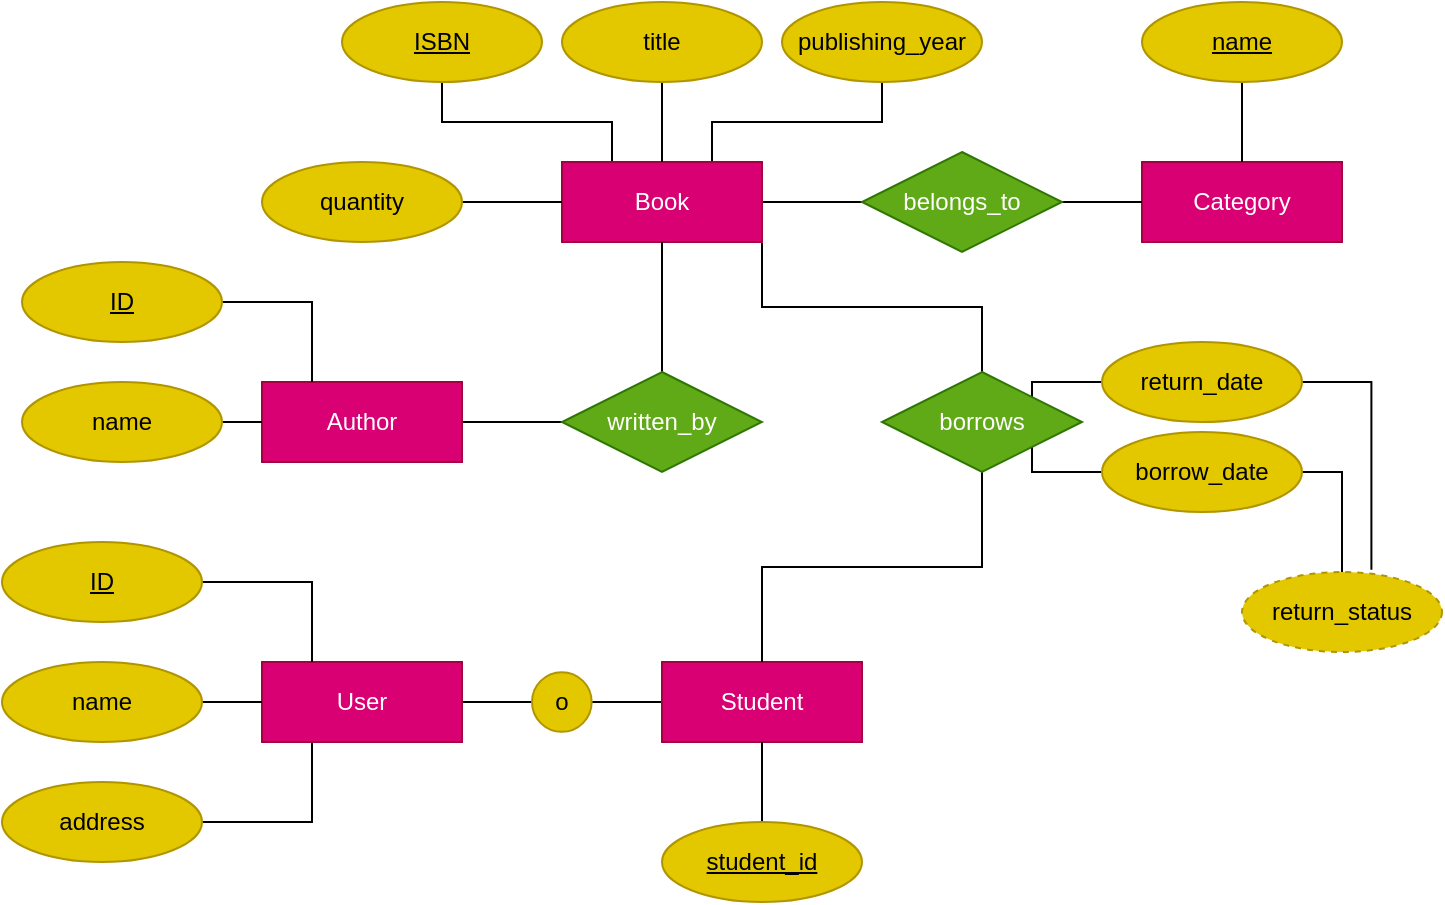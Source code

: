 <mxfile version="24.7.8">
  <diagram name="Page-1" id="c3v6dyS0FOxBxmUNKeXW">
    <mxGraphModel dx="1802" dy="909" grid="1" gridSize="10" guides="1" tooltips="1" connect="1" arrows="1" fold="1" page="1" pageScale="1" pageWidth="850" pageHeight="1100" math="0" shadow="0">
      <root>
        <mxCell id="0" />
        <mxCell id="1" parent="0" />
        <mxCell id="JVvVYdlz2nHnX6RRCO4o-1" style="edgeStyle=orthogonalEdgeStyle;shape=connector;rounded=0;orthogonalLoop=1;jettySize=auto;html=1;exitX=0.75;exitY=0;exitDx=0;exitDy=0;entryX=0.5;entryY=1;entryDx=0;entryDy=0;strokeColor=default;align=center;verticalAlign=middle;fontFamily=Helvetica;fontSize=12;fontColor=#000000;fontStyle=4;labelBackgroundColor=default;endArrow=none;endFill=0;" edge="1" parent="1" source="JVvVYdlz2nHnX6RRCO4o-5" target="JVvVYdlz2nHnX6RRCO4o-9">
          <mxGeometry relative="1" as="geometry" />
        </mxCell>
        <mxCell id="JVvVYdlz2nHnX6RRCO4o-2" style="edgeStyle=orthogonalEdgeStyle;shape=connector;rounded=0;orthogonalLoop=1;jettySize=auto;html=1;exitX=0.25;exitY=0;exitDx=0;exitDy=0;entryX=0.5;entryY=1;entryDx=0;entryDy=0;strokeColor=default;align=center;verticalAlign=middle;fontFamily=Helvetica;fontSize=12;fontColor=#000000;fontStyle=4;labelBackgroundColor=default;endArrow=none;endFill=0;" edge="1" parent="1" source="JVvVYdlz2nHnX6RRCO4o-5" target="JVvVYdlz2nHnX6RRCO4o-6">
          <mxGeometry relative="1" as="geometry" />
        </mxCell>
        <mxCell id="JVvVYdlz2nHnX6RRCO4o-3" style="edgeStyle=orthogonalEdgeStyle;shape=connector;rounded=0;orthogonalLoop=1;jettySize=auto;html=1;exitX=1;exitY=0.5;exitDx=0;exitDy=0;strokeColor=default;align=center;verticalAlign=middle;fontFamily=Helvetica;fontSize=12;fontColor=#000000;fontStyle=0;labelBackgroundColor=default;endArrow=none;endFill=0;" edge="1" parent="1" source="JVvVYdlz2nHnX6RRCO4o-5" target="JVvVYdlz2nHnX6RRCO4o-24">
          <mxGeometry relative="1" as="geometry" />
        </mxCell>
        <mxCell id="JVvVYdlz2nHnX6RRCO4o-4" style="edgeStyle=orthogonalEdgeStyle;shape=connector;rounded=0;orthogonalLoop=1;jettySize=auto;html=1;exitX=1;exitY=1;exitDx=0;exitDy=0;entryX=0.5;entryY=0;entryDx=0;entryDy=0;strokeColor=default;align=center;verticalAlign=middle;fontFamily=Helvetica;fontSize=12;fontColor=#000000;fontStyle=0;labelBackgroundColor=default;endArrow=none;endFill=0;" edge="1" parent="1" source="JVvVYdlz2nHnX6RRCO4o-5" target="JVvVYdlz2nHnX6RRCO4o-45">
          <mxGeometry relative="1" as="geometry" />
        </mxCell>
        <mxCell id="JVvVYdlz2nHnX6RRCO4o-5" value="Book" style="whiteSpace=wrap;html=1;align=center;strokeColor=#A50040;verticalAlign=middle;fontFamily=Helvetica;fontSize=12;fontColor=#ffffff;fillColor=#d80073;" vertex="1" parent="1">
          <mxGeometry x="345" y="340" width="100" height="40" as="geometry" />
        </mxCell>
        <mxCell id="JVvVYdlz2nHnX6RRCO4o-6" value="ISBN" style="ellipse;whiteSpace=wrap;html=1;align=center;fontStyle=4;strokeColor=#B09500;verticalAlign=middle;fontFamily=Helvetica;fontSize=12;fontColor=#000000;fillColor=#e3c800;" vertex="1" parent="1">
          <mxGeometry x="235" y="260" width="100" height="40" as="geometry" />
        </mxCell>
        <mxCell id="JVvVYdlz2nHnX6RRCO4o-7" style="edgeStyle=orthogonalEdgeStyle;shape=connector;rounded=0;orthogonalLoop=1;jettySize=auto;html=1;exitX=0.5;exitY=1;exitDx=0;exitDy=0;entryX=0.5;entryY=0;entryDx=0;entryDy=0;strokeColor=default;align=center;verticalAlign=middle;fontFamily=Helvetica;fontSize=12;fontColor=#000000;fontStyle=4;labelBackgroundColor=default;endArrow=none;endFill=0;" edge="1" parent="1" source="JVvVYdlz2nHnX6RRCO4o-8" target="JVvVYdlz2nHnX6RRCO4o-5">
          <mxGeometry relative="1" as="geometry" />
        </mxCell>
        <mxCell id="JVvVYdlz2nHnX6RRCO4o-8" value="title" style="ellipse;whiteSpace=wrap;html=1;align=center;strokeColor=#B09500;verticalAlign=middle;fontFamily=Helvetica;fontSize=12;fontColor=#000000;fillColor=#e3c800;" vertex="1" parent="1">
          <mxGeometry x="345" y="260" width="100" height="40" as="geometry" />
        </mxCell>
        <mxCell id="JVvVYdlz2nHnX6RRCO4o-9" value="publishing_year" style="ellipse;whiteSpace=wrap;html=1;align=center;strokeColor=#B09500;verticalAlign=middle;fontFamily=Helvetica;fontSize=12;fontColor=#000000;fillColor=#e3c800;" vertex="1" parent="1">
          <mxGeometry x="455" y="260" width="100" height="40" as="geometry" />
        </mxCell>
        <mxCell id="JVvVYdlz2nHnX6RRCO4o-10" style="edgeStyle=orthogonalEdgeStyle;shape=connector;rounded=0;orthogonalLoop=1;jettySize=auto;html=1;exitX=1;exitY=0.5;exitDx=0;exitDy=0;entryX=0;entryY=0.5;entryDx=0;entryDy=0;strokeColor=default;align=center;verticalAlign=middle;fontFamily=Helvetica;fontSize=12;fontColor=#000000;fontStyle=0;labelBackgroundColor=default;endArrow=none;endFill=0;" edge="1" parent="1" source="JVvVYdlz2nHnX6RRCO4o-11" target="JVvVYdlz2nHnX6RRCO4o-17">
          <mxGeometry relative="1" as="geometry" />
        </mxCell>
        <mxCell id="JVvVYdlz2nHnX6RRCO4o-11" value="Author" style="whiteSpace=wrap;html=1;align=center;strokeColor=#A50040;verticalAlign=middle;fontFamily=Helvetica;fontSize=12;fontColor=#ffffff;fontStyle=0;fillColor=#d80073;" vertex="1" parent="1">
          <mxGeometry x="195" y="450" width="100" height="40" as="geometry" />
        </mxCell>
        <mxCell id="JVvVYdlz2nHnX6RRCO4o-12" style="edgeStyle=orthogonalEdgeStyle;shape=connector;rounded=0;orthogonalLoop=1;jettySize=auto;html=1;exitX=1;exitY=0.5;exitDx=0;exitDy=0;entryX=0.25;entryY=0;entryDx=0;entryDy=0;strokeColor=default;align=center;verticalAlign=middle;fontFamily=Helvetica;fontSize=12;fontColor=#ffffff;fontStyle=4;labelBackgroundColor=default;endArrow=none;endFill=0;" edge="1" parent="1" source="JVvVYdlz2nHnX6RRCO4o-13" target="JVvVYdlz2nHnX6RRCO4o-11">
          <mxGeometry relative="1" as="geometry" />
        </mxCell>
        <mxCell id="JVvVYdlz2nHnX6RRCO4o-13" value="ID" style="ellipse;whiteSpace=wrap;html=1;align=center;fontStyle=4;strokeColor=#B09500;verticalAlign=middle;fontFamily=Helvetica;fontSize=12;fontColor=#000000;fillColor=#e3c800;" vertex="1" parent="1">
          <mxGeometry x="75" y="390" width="100" height="40" as="geometry" />
        </mxCell>
        <mxCell id="JVvVYdlz2nHnX6RRCO4o-14" style="edgeStyle=orthogonalEdgeStyle;shape=connector;rounded=0;orthogonalLoop=1;jettySize=auto;html=1;exitX=1;exitY=0.5;exitDx=0;exitDy=0;entryX=0;entryY=0.5;entryDx=0;entryDy=0;strokeColor=default;align=center;verticalAlign=middle;fontFamily=Helvetica;fontSize=12;fontColor=#ffffff;fontStyle=4;labelBackgroundColor=default;endArrow=none;endFill=0;" edge="1" parent="1" source="JVvVYdlz2nHnX6RRCO4o-15" target="JVvVYdlz2nHnX6RRCO4o-11">
          <mxGeometry relative="1" as="geometry">
            <mxPoint x="205.0" y="480" as="sourcePoint" />
          </mxGeometry>
        </mxCell>
        <mxCell id="JVvVYdlz2nHnX6RRCO4o-15" value="name" style="ellipse;whiteSpace=wrap;html=1;align=center;strokeColor=#B09500;verticalAlign=middle;fontFamily=Helvetica;fontSize=12;fontColor=#000000;fontStyle=0;fillColor=#e3c800;" vertex="1" parent="1">
          <mxGeometry x="75" y="450" width="100" height="40" as="geometry" />
        </mxCell>
        <mxCell id="JVvVYdlz2nHnX6RRCO4o-16" style="edgeStyle=orthogonalEdgeStyle;shape=connector;rounded=0;orthogonalLoop=1;jettySize=auto;html=1;exitX=0.5;exitY=0;exitDx=0;exitDy=0;entryX=0.5;entryY=1;entryDx=0;entryDy=0;strokeColor=default;align=center;verticalAlign=middle;fontFamily=Helvetica;fontSize=12;fontColor=#000000;fontStyle=0;labelBackgroundColor=default;endArrow=none;endFill=0;" edge="1" parent="1" source="JVvVYdlz2nHnX6RRCO4o-17" target="JVvVYdlz2nHnX6RRCO4o-5">
          <mxGeometry relative="1" as="geometry" />
        </mxCell>
        <mxCell id="JVvVYdlz2nHnX6RRCO4o-17" value="written_by" style="shape=rhombus;perimeter=rhombusPerimeter;whiteSpace=wrap;html=1;align=center;strokeColor=#2D7600;verticalAlign=middle;fontFamily=Helvetica;fontSize=12;fontColor=#ffffff;fontStyle=0;fillColor=#60a917;" vertex="1" parent="1">
          <mxGeometry x="345" y="445" width="100" height="50" as="geometry" />
        </mxCell>
        <mxCell id="JVvVYdlz2nHnX6RRCO4o-18" value="&lt;font color=&quot;#ffffff&quot;&gt;N&lt;/font&gt;" style="text;html=1;align=center;verticalAlign=middle;resizable=0;points=[];autosize=1;strokeColor=none;fillColor=none;fontFamily=Helvetica;fontSize=12;fontColor=#000000;fontStyle=0;" vertex="1" parent="1">
          <mxGeometry x="295" y="445" width="30" height="30" as="geometry" />
        </mxCell>
        <mxCell id="JVvVYdlz2nHnX6RRCO4o-19" value="&lt;font color=&quot;#ffffff&quot;&gt;M&lt;/font&gt;" style="text;html=1;align=center;verticalAlign=middle;resizable=0;points=[];autosize=1;strokeColor=none;fillColor=none;fontFamily=Helvetica;fontSize=12;fontColor=#000000;fontStyle=0;" vertex="1" parent="1">
          <mxGeometry x="395" y="380" width="30" height="30" as="geometry" />
        </mxCell>
        <mxCell id="JVvVYdlz2nHnX6RRCO4o-20" value="Category" style="whiteSpace=wrap;html=1;align=center;strokeColor=#A50040;verticalAlign=middle;fontFamily=Helvetica;fontSize=12;fontColor=#ffffff;fillColor=#d80073;" vertex="1" parent="1">
          <mxGeometry x="635" y="340" width="100" height="40" as="geometry" />
        </mxCell>
        <mxCell id="JVvVYdlz2nHnX6RRCO4o-21" value="" style="edgeStyle=orthogonalEdgeStyle;shape=connector;rounded=0;orthogonalLoop=1;jettySize=auto;html=1;strokeColor=default;align=center;verticalAlign=middle;fontFamily=Helvetica;fontSize=12;fontColor=#000000;fontStyle=0;labelBackgroundColor=default;endArrow=none;endFill=0;" edge="1" parent="1" source="JVvVYdlz2nHnX6RRCO4o-22" target="JVvVYdlz2nHnX6RRCO4o-20">
          <mxGeometry relative="1" as="geometry" />
        </mxCell>
        <mxCell id="JVvVYdlz2nHnX6RRCO4o-22" value="name" style="ellipse;whiteSpace=wrap;html=1;align=center;fontStyle=4;strokeColor=#B09500;verticalAlign=middle;fontFamily=Helvetica;fontSize=12;fontColor=#000000;fillColor=#e3c800;" vertex="1" parent="1">
          <mxGeometry x="635" y="260" width="100" height="40" as="geometry" />
        </mxCell>
        <mxCell id="JVvVYdlz2nHnX6RRCO4o-23" value="" style="edgeStyle=orthogonalEdgeStyle;shape=connector;rounded=0;orthogonalLoop=1;jettySize=auto;html=1;strokeColor=default;align=center;verticalAlign=middle;fontFamily=Helvetica;fontSize=12;fontColor=#000000;fontStyle=0;labelBackgroundColor=default;endArrow=none;endFill=0;" edge="1" parent="1" source="JVvVYdlz2nHnX6RRCO4o-24" target="JVvVYdlz2nHnX6RRCO4o-20">
          <mxGeometry relative="1" as="geometry" />
        </mxCell>
        <mxCell id="JVvVYdlz2nHnX6RRCO4o-24" value="belongs_to" style="shape=rhombus;perimeter=rhombusPerimeter;whiteSpace=wrap;html=1;align=center;strokeColor=#2D7600;verticalAlign=middle;fontFamily=Helvetica;fontSize=12;fontColor=#ffffff;fontStyle=0;fillColor=#60a917;" vertex="1" parent="1">
          <mxGeometry x="495" y="335" width="100" height="50" as="geometry" />
        </mxCell>
        <mxCell id="JVvVYdlz2nHnX6RRCO4o-25" value="&lt;font color=&quot;#ffffff&quot;&gt;N&lt;/font&gt;" style="text;html=1;align=center;verticalAlign=middle;resizable=0;points=[];autosize=1;strokeColor=none;fillColor=none;fontFamily=Helvetica;fontSize=12;fontColor=#000000;fontStyle=0;" vertex="1" parent="1">
          <mxGeometry x="445" y="330" width="30" height="30" as="geometry" />
        </mxCell>
        <mxCell id="JVvVYdlz2nHnX6RRCO4o-26" value="&lt;font color=&quot;#ffffff&quot;&gt;1&lt;/font&gt;" style="text;html=1;align=center;verticalAlign=middle;resizable=0;points=[];autosize=1;strokeColor=none;fillColor=none;fontFamily=Helvetica;fontSize=12;fontColor=#000000;fontStyle=0;" vertex="1" parent="1">
          <mxGeometry x="605" y="330" width="30" height="30" as="geometry" />
        </mxCell>
        <mxCell id="JVvVYdlz2nHnX6RRCO4o-27" style="edgeStyle=orthogonalEdgeStyle;shape=connector;rounded=0;orthogonalLoop=1;jettySize=auto;html=1;exitX=0.25;exitY=1;exitDx=0;exitDy=0;entryX=1;entryY=0.5;entryDx=0;entryDy=0;strokeColor=default;align=center;verticalAlign=middle;fontFamily=Helvetica;fontSize=12;fontColor=#000000;fontStyle=0;labelBackgroundColor=default;endArrow=none;endFill=0;" edge="1" parent="1" source="JVvVYdlz2nHnX6RRCO4o-29" target="JVvVYdlz2nHnX6RRCO4o-34">
          <mxGeometry relative="1" as="geometry" />
        </mxCell>
        <mxCell id="JVvVYdlz2nHnX6RRCO4o-28" style="edgeStyle=orthogonalEdgeStyle;shape=connector;rounded=0;orthogonalLoop=1;jettySize=auto;html=1;exitX=1;exitY=0.5;exitDx=0;exitDy=0;strokeColor=default;align=center;verticalAlign=middle;fontFamily=Helvetica;fontSize=12;fontColor=#000000;fontStyle=0;labelBackgroundColor=default;endArrow=none;endFill=0;" edge="1" parent="1" source="JVvVYdlz2nHnX6RRCO4o-29" target="JVvVYdlz2nHnX6RRCO4o-38">
          <mxGeometry relative="1" as="geometry">
            <mxPoint x="335" y="609.833" as="targetPoint" />
          </mxGeometry>
        </mxCell>
        <mxCell id="JVvVYdlz2nHnX6RRCO4o-29" value="User" style="whiteSpace=wrap;html=1;align=center;strokeColor=#A50040;verticalAlign=middle;fontFamily=Helvetica;fontSize=12;fontColor=#ffffff;fontStyle=0;fillColor=#d80073;" vertex="1" parent="1">
          <mxGeometry x="195" y="590" width="100" height="40" as="geometry" />
        </mxCell>
        <mxCell id="JVvVYdlz2nHnX6RRCO4o-30" value="" style="edgeStyle=orthogonalEdgeStyle;shape=connector;rounded=0;orthogonalLoop=1;jettySize=auto;html=1;strokeColor=default;align=center;verticalAlign=middle;fontFamily=Helvetica;fontSize=12;fontColor=#000000;fontStyle=0;labelBackgroundColor=default;endArrow=none;endFill=0;" edge="1" parent="1" source="JVvVYdlz2nHnX6RRCO4o-31" target="JVvVYdlz2nHnX6RRCO4o-29">
          <mxGeometry relative="1" as="geometry" />
        </mxCell>
        <mxCell id="JVvVYdlz2nHnX6RRCO4o-31" value="name" style="ellipse;whiteSpace=wrap;html=1;align=center;strokeColor=#B09500;verticalAlign=middle;fontFamily=Helvetica;fontSize=12;fontColor=#000000;fontStyle=0;fillColor=#e3c800;" vertex="1" parent="1">
          <mxGeometry x="65" y="590" width="100" height="40" as="geometry" />
        </mxCell>
        <mxCell id="JVvVYdlz2nHnX6RRCO4o-32" style="edgeStyle=orthogonalEdgeStyle;shape=connector;rounded=0;orthogonalLoop=1;jettySize=auto;html=1;exitX=1;exitY=0.5;exitDx=0;exitDy=0;entryX=0.25;entryY=0;entryDx=0;entryDy=0;strokeColor=default;align=center;verticalAlign=middle;fontFamily=Helvetica;fontSize=12;fontColor=#000000;fontStyle=0;labelBackgroundColor=default;endArrow=none;endFill=0;" edge="1" parent="1" source="JVvVYdlz2nHnX6RRCO4o-33" target="JVvVYdlz2nHnX6RRCO4o-29">
          <mxGeometry relative="1" as="geometry" />
        </mxCell>
        <mxCell id="JVvVYdlz2nHnX6RRCO4o-33" value="ID" style="ellipse;whiteSpace=wrap;html=1;align=center;fontStyle=4;strokeColor=#B09500;verticalAlign=middle;fontFamily=Helvetica;fontSize=12;fontColor=#000000;fillColor=#e3c800;" vertex="1" parent="1">
          <mxGeometry x="65" y="530" width="100" height="40" as="geometry" />
        </mxCell>
        <mxCell id="JVvVYdlz2nHnX6RRCO4o-34" value="address" style="ellipse;whiteSpace=wrap;html=1;align=center;strokeColor=#B09500;verticalAlign=middle;fontFamily=Helvetica;fontSize=12;fontColor=#000000;fontStyle=0;fillColor=#e3c800;" vertex="1" parent="1">
          <mxGeometry x="65" y="650" width="100" height="40" as="geometry" />
        </mxCell>
        <mxCell id="JVvVYdlz2nHnX6RRCO4o-35" value="" style="edgeStyle=orthogonalEdgeStyle;shape=connector;rounded=0;orthogonalLoop=1;jettySize=auto;html=1;strokeColor=default;align=center;verticalAlign=middle;fontFamily=Helvetica;fontSize=12;fontColor=#000000;fontStyle=0;labelBackgroundColor=default;endArrow=none;endFill=0;" edge="1" parent="1" source="JVvVYdlz2nHnX6RRCO4o-36">
          <mxGeometry relative="1" as="geometry">
            <mxPoint x="345" y="360" as="targetPoint" />
          </mxGeometry>
        </mxCell>
        <mxCell id="JVvVYdlz2nHnX6RRCO4o-36" value="quantity" style="ellipse;whiteSpace=wrap;html=1;align=center;strokeColor=#B09500;verticalAlign=middle;fontFamily=Helvetica;fontSize=12;fontColor=#000000;fillColor=#e3c800;" vertex="1" parent="1">
          <mxGeometry x="195" y="340" width="100" height="40" as="geometry" />
        </mxCell>
        <mxCell id="JVvVYdlz2nHnX6RRCO4o-37" style="edgeStyle=orthogonalEdgeStyle;shape=connector;rounded=0;orthogonalLoop=1;jettySize=auto;html=1;exitX=1;exitY=0.5;exitDx=0;exitDy=0;entryX=0;entryY=0.5;entryDx=0;entryDy=0;strokeColor=default;align=center;verticalAlign=middle;fontFamily=Helvetica;fontSize=12;fontColor=#000000;fontStyle=0;labelBackgroundColor=default;endArrow=none;endFill=0;" edge="1" parent="1" source="JVvVYdlz2nHnX6RRCO4o-38" target="JVvVYdlz2nHnX6RRCO4o-39">
          <mxGeometry relative="1" as="geometry" />
        </mxCell>
        <mxCell id="JVvVYdlz2nHnX6RRCO4o-38" value="o" style="ellipse;whiteSpace=wrap;html=1;aspect=fixed;strokeColor=#B09500;align=center;verticalAlign=middle;fontFamily=Helvetica;fontSize=12;fontColor=#000000;fontStyle=0;fillColor=#e3c800;" vertex="1" parent="1">
          <mxGeometry x="330" y="595.08" width="29.83" height="29.83" as="geometry" />
        </mxCell>
        <mxCell id="JVvVYdlz2nHnX6RRCO4o-39" value="Student" style="whiteSpace=wrap;html=1;align=center;strokeColor=#A50040;verticalAlign=middle;fontFamily=Helvetica;fontSize=12;fontColor=#ffffff;fontStyle=0;fillColor=#d80073;" vertex="1" parent="1">
          <mxGeometry x="395" y="590" width="100" height="40" as="geometry" />
        </mxCell>
        <mxCell id="JVvVYdlz2nHnX6RRCO4o-40" value="" style="edgeStyle=orthogonalEdgeStyle;shape=connector;rounded=0;orthogonalLoop=1;jettySize=auto;html=1;strokeColor=default;align=center;verticalAlign=middle;fontFamily=Helvetica;fontSize=12;fontColor=#000000;fontStyle=0;labelBackgroundColor=default;endArrow=none;endFill=0;" edge="1" parent="1" source="JVvVYdlz2nHnX6RRCO4o-41" target="JVvVYdlz2nHnX6RRCO4o-39">
          <mxGeometry relative="1" as="geometry" />
        </mxCell>
        <mxCell id="JVvVYdlz2nHnX6RRCO4o-41" value="student_id" style="ellipse;whiteSpace=wrap;html=1;align=center;fontStyle=4;strokeColor=#B09500;verticalAlign=middle;fontFamily=Helvetica;fontSize=12;fontColor=#000000;fillColor=#e3c800;" vertex="1" parent="1">
          <mxGeometry x="395" y="670" width="100" height="40" as="geometry" />
        </mxCell>
        <mxCell id="JVvVYdlz2nHnX6RRCO4o-42" style="edgeStyle=orthogonalEdgeStyle;shape=connector;rounded=0;orthogonalLoop=1;jettySize=auto;html=1;exitX=0.5;exitY=1;exitDx=0;exitDy=0;entryX=0.5;entryY=0;entryDx=0;entryDy=0;strokeColor=default;align=center;verticalAlign=middle;fontFamily=Helvetica;fontSize=12;fontColor=#000000;fontStyle=0;labelBackgroundColor=default;endArrow=none;endFill=0;" edge="1" parent="1" source="JVvVYdlz2nHnX6RRCO4o-45" target="JVvVYdlz2nHnX6RRCO4o-39">
          <mxGeometry relative="1" as="geometry" />
        </mxCell>
        <mxCell id="JVvVYdlz2nHnX6RRCO4o-43" style="edgeStyle=orthogonalEdgeStyle;shape=connector;rounded=0;orthogonalLoop=1;jettySize=auto;html=1;exitX=1;exitY=1;exitDx=0;exitDy=0;entryX=0;entryY=0.5;entryDx=0;entryDy=0;strokeColor=default;align=center;verticalAlign=middle;fontFamily=Helvetica;fontSize=12;fontColor=#000000;fontStyle=0;labelBackgroundColor=default;endArrow=none;endFill=0;" edge="1" parent="1" source="JVvVYdlz2nHnX6RRCO4o-45" target="JVvVYdlz2nHnX6RRCO4o-49">
          <mxGeometry relative="1" as="geometry">
            <Array as="points">
              <mxPoint x="580" y="495" />
            </Array>
          </mxGeometry>
        </mxCell>
        <mxCell id="JVvVYdlz2nHnX6RRCO4o-44" style="edgeStyle=orthogonalEdgeStyle;shape=connector;rounded=0;orthogonalLoop=1;jettySize=auto;html=1;exitX=1;exitY=0;exitDx=0;exitDy=0;entryX=0;entryY=0.5;entryDx=0;entryDy=0;strokeColor=default;align=center;verticalAlign=middle;fontFamily=Helvetica;fontSize=12;fontColor=#000000;fontStyle=0;labelBackgroundColor=default;endArrow=none;endFill=0;" edge="1" parent="1" source="JVvVYdlz2nHnX6RRCO4o-45" target="JVvVYdlz2nHnX6RRCO4o-51">
          <mxGeometry relative="1" as="geometry">
            <Array as="points">
              <mxPoint x="580" y="450" />
            </Array>
          </mxGeometry>
        </mxCell>
        <mxCell id="JVvVYdlz2nHnX6RRCO4o-45" value="borrows" style="shape=rhombus;perimeter=rhombusPerimeter;whiteSpace=wrap;html=1;align=center;strokeColor=#2D7600;verticalAlign=middle;fontFamily=Helvetica;fontSize=12;fontColor=#ffffff;fontStyle=0;fillColor=#60a917;" vertex="1" parent="1">
          <mxGeometry x="505" y="445" width="100" height="50" as="geometry" />
        </mxCell>
        <mxCell id="JVvVYdlz2nHnX6RRCO4o-46" value="&lt;font color=&quot;#ffffff&quot;&gt;N&lt;/font&gt;" style="text;html=1;align=center;verticalAlign=middle;resizable=0;points=[];autosize=1;strokeColor=none;fillColor=none;fontFamily=Helvetica;fontSize=12;fontColor=#000000;fontStyle=0;" vertex="1" parent="1">
          <mxGeometry x="445" y="380" width="30" height="30" as="geometry" />
        </mxCell>
        <mxCell id="JVvVYdlz2nHnX6RRCO4o-47" value="&lt;font color=&quot;#ffffff&quot;&gt;M&lt;/font&gt;" style="text;html=1;align=center;verticalAlign=middle;resizable=0;points=[];autosize=1;strokeColor=none;fillColor=none;fontFamily=Helvetica;fontSize=12;fontColor=#000000;fontStyle=0;" vertex="1" parent="1">
          <mxGeometry x="445" y="555" width="30" height="30" as="geometry" />
        </mxCell>
        <mxCell id="JVvVYdlz2nHnX6RRCO4o-48" style="edgeStyle=orthogonalEdgeStyle;shape=connector;rounded=0;orthogonalLoop=1;jettySize=auto;html=1;exitX=1;exitY=0.5;exitDx=0;exitDy=0;entryX=0.5;entryY=0;entryDx=0;entryDy=0;strokeColor=default;align=center;verticalAlign=middle;fontFamily=Helvetica;fontSize=12;fontColor=#000000;fontStyle=0;labelBackgroundColor=default;endArrow=none;endFill=0;" edge="1" parent="1" source="JVvVYdlz2nHnX6RRCO4o-49" target="JVvVYdlz2nHnX6RRCO4o-52">
          <mxGeometry relative="1" as="geometry" />
        </mxCell>
        <mxCell id="JVvVYdlz2nHnX6RRCO4o-49" value="borrow_date" style="ellipse;whiteSpace=wrap;html=1;align=center;strokeColor=#B09500;verticalAlign=middle;fontFamily=Helvetica;fontSize=12;fontColor=#000000;fillColor=#e3c800;" vertex="1" parent="1">
          <mxGeometry x="615" y="475" width="100" height="40" as="geometry" />
        </mxCell>
        <mxCell id="JVvVYdlz2nHnX6RRCO4o-50" style="edgeStyle=orthogonalEdgeStyle;shape=connector;rounded=0;orthogonalLoop=1;jettySize=auto;html=1;exitX=1;exitY=0.5;exitDx=0;exitDy=0;entryX=0.647;entryY=-0.029;entryDx=0;entryDy=0;strokeColor=default;align=center;verticalAlign=middle;fontFamily=Helvetica;fontSize=12;fontColor=#000000;fontStyle=0;labelBackgroundColor=default;endArrow=none;endFill=0;entryPerimeter=0;" edge="1" parent="1" source="JVvVYdlz2nHnX6RRCO4o-51" target="JVvVYdlz2nHnX6RRCO4o-52">
          <mxGeometry relative="1" as="geometry" />
        </mxCell>
        <mxCell id="JVvVYdlz2nHnX6RRCO4o-51" value="return_date" style="ellipse;whiteSpace=wrap;html=1;align=center;strokeColor=#B09500;verticalAlign=middle;fontFamily=Helvetica;fontSize=12;fontColor=#000000;fillColor=#e3c800;" vertex="1" parent="1">
          <mxGeometry x="615" y="430" width="100" height="40" as="geometry" />
        </mxCell>
        <mxCell id="JVvVYdlz2nHnX6RRCO4o-52" value="return_status" style="ellipse;whiteSpace=wrap;html=1;align=center;dashed=1;strokeColor=#B09500;verticalAlign=middle;fontFamily=Helvetica;fontSize=12;fontColor=#000000;fontStyle=0;fillColor=#e3c800;" vertex="1" parent="1">
          <mxGeometry x="685" y="545" width="100" height="40" as="geometry" />
        </mxCell>
      </root>
    </mxGraphModel>
  </diagram>
</mxfile>
